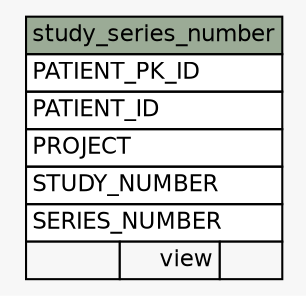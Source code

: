 // dot 2.16.1 on Linux 2.6.25.6-27.fc8
digraph "study_series_number" {
  graph [
    rankdir="RL"
    bgcolor="#f7f7f7"
  ];
  node [
    fontname="Helvetica"
    fontsize="11"
    shape="plaintext"
  ];
  edge [
    arrowsize="0.8"
  ];
  "study_series_number" [
    label=<
    <TABLE BORDER="0" CELLBORDER="1" CELLSPACING="0" BGCOLOR="#ffffff">
      <TR><TD PORT="study_series_number.heading" COLSPAN="3" BGCOLOR="#9bab96" ALIGN="CENTER">study_series_number</TD></TR>
      <TR><TD PORT="PATIENT_PK_ID" COLSPAN="3" ALIGN="LEFT">PATIENT_PK_ID</TD></TR>
      <TR><TD PORT="PATIENT_ID" COLSPAN="3" ALIGN="LEFT">PATIENT_ID</TD></TR>
      <TR><TD PORT="PROJECT" COLSPAN="3" ALIGN="LEFT">PROJECT</TD></TR>
      <TR><TD PORT="STUDY_NUMBER" COLSPAN="3" ALIGN="LEFT">STUDY_NUMBER</TD></TR>
      <TR><TD PORT="SERIES_NUMBER" COLSPAN="3" ALIGN="LEFT">SERIES_NUMBER</TD></TR>
      <TR><TD ALIGN="LEFT" BGCOLOR="#f7f7f7">  </TD><TD ALIGN="RIGHT" BGCOLOR="#f7f7f7">view</TD><TD ALIGN="RIGHT" BGCOLOR="#f7f7f7">  </TD></TR>
    </TABLE>>
    URL="tables/study_series_number.html#"
    tooltip="study_series_number"
  ];
}
